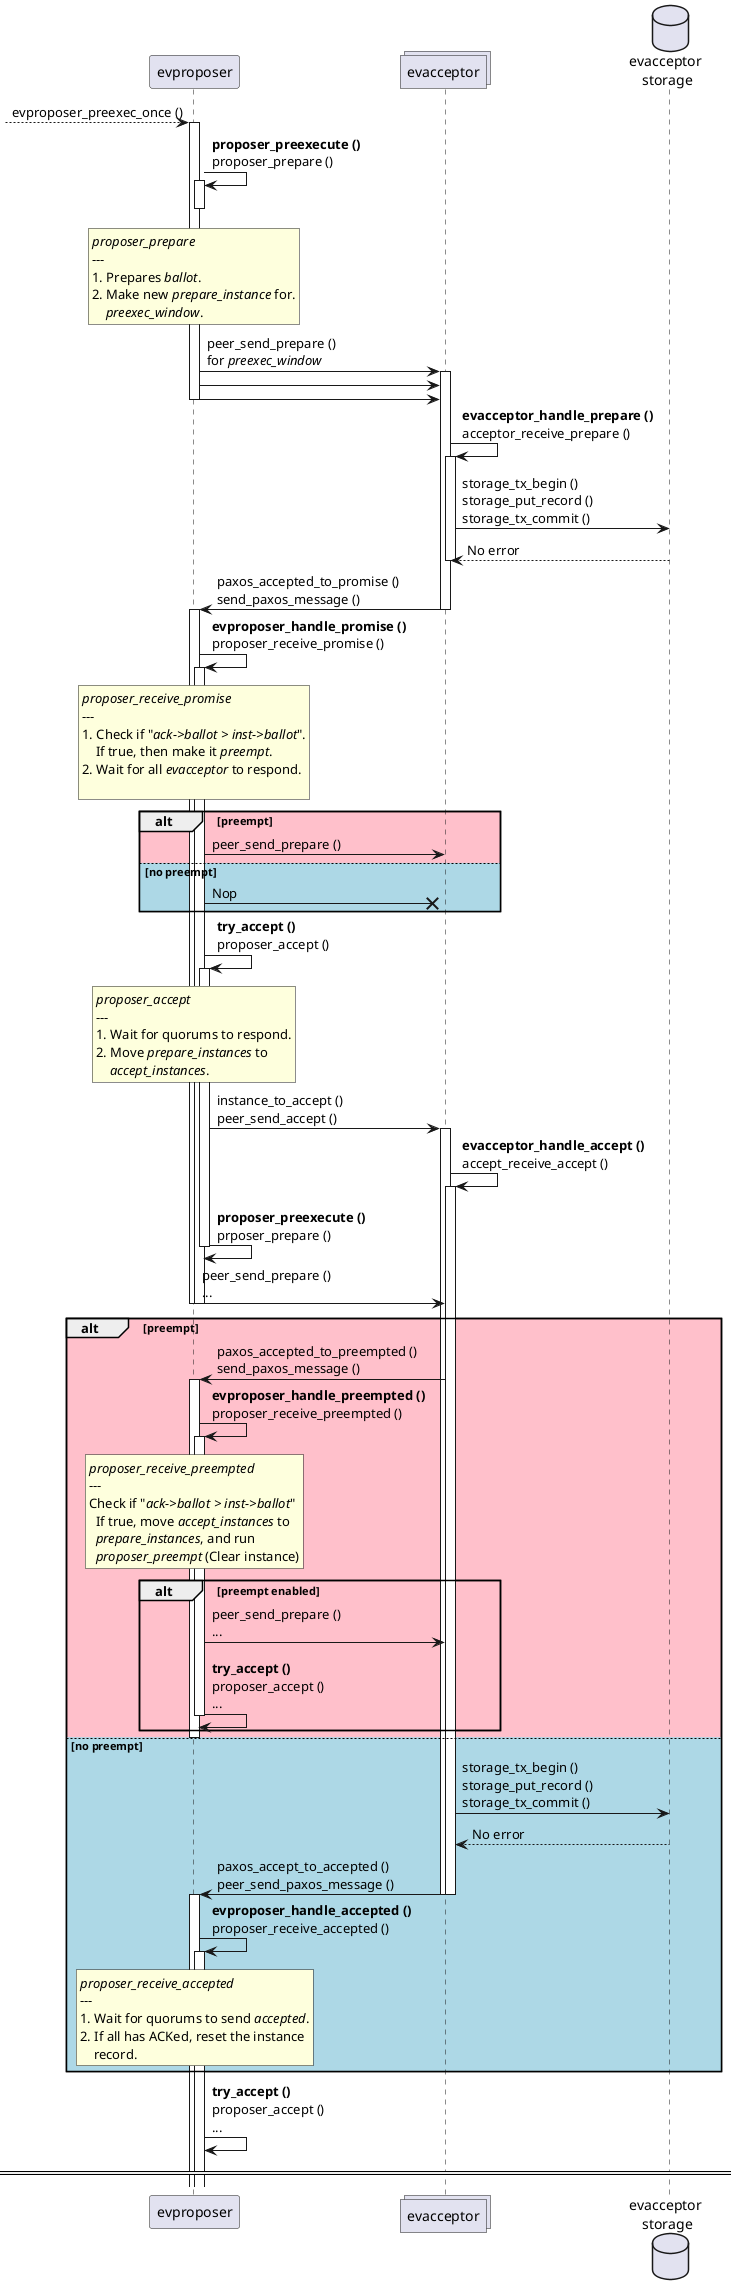 @startuml

?--> evproposer: evproposer_preexec_once ()

collections evacceptor

activate evproposer
evproposer -> evproposer: **proposer_preexecute ()** \nproposer_prepare ()

activate evproposer

rnote over evproposer
    //proposer_prepare//
    ---
    1. Prepares //ballot//.
    2. Make new //prepare_instance// for.
        //preexec_window//.
end note

'hnote over evproposer
'    for //preexec_window//
'end note
deactivate evproposer

evproposer -> evacceptor: peer_send_prepare () \nfor //preexec_window//
activate evacceptor
evproposer -> evacceptor
evproposer -> evacceptor

deactivate evproposer

evacceptor -> evacceptor: **evacceptor_handle_prepare ()**\nacceptor_receive_prepare ()

database "evacceptor \nstorage"
activate evacceptor
evacceptor -> "evacceptor \nstorage": storage_tx_begin () \nstorage_put_record ()\nstorage_tx_commit ()
"evacceptor \nstorage" --> evacceptor: No error
deactivate evacceptor

evacceptor -> evproposer: paxos_accepted_to_promise () \nsend_paxos_message ()

deactivate evacceptor
activate evproposer

evproposer -> evproposer: **evproposer_handle_promise ()** \nproposer_receive_promise ()
activate evproposer

rnote over evproposer
    //proposer_receive_promise//
    ---
    1. Check if "//ack->ballot > inst->ballot//".
        If true, then make it //preempt//.
    2. Wait for all //evacceptor// to respond.

end note

alt #Pink preempt 
    evproposer -> evacceptor: peer_send_prepare ()
else #Lightblue no preempt
    evproposer ->x evacceptor: Nop
end


evproposer -> evproposer: **try_accept ()** \nproposer_accept ()
activate evproposer

rnote over evproposer
    //proposer_accept//
    ---
    1. Wait for quorums to respond.
    2. Move //prepare_instances// to 
        //accept_instances//.
end note

evproposer -> evacceptor: instance_to_accept () \npeer_send_accept ()

activate evacceptor
evacceptor -> evacceptor: **evacceptor_handle_accept ()** \naccept_receive_accept ()
activate evacceptor

evproposer -> evproposer: **proposer_preexecute ()** \nprposer_prepare ()
deactivate evproposer

evproposer -> evacceptor: peer_send_prepare () \n...
deactivate evproposer
deactivate evproposer

alt #Pink preempt
    evacceptor -> evproposer: paxos_accepted_to_preempted () \nsend_paxos_message ()
    activate evproposer

    evproposer -> evproposer: **evproposer_handle_preempted ()** \nproposer_receive_preempted ()

    activate evproposer

    rnote over evproposer
        //proposer_receive_preempted//
        ---
        Check if "//ack->ballot > inst->ballot//"
          If true, move //accept_instances// to 
          //prepare_instances//, and run
          //proposer_preempt// (Clear instance)
    end note

    alt preempt enabled
    evproposer -> evacceptor: peer_send_prepare () \n...
    evproposer -> evproposer: **try_accept ()** \nproposer_accept () \n...  
    
    deactivate evproposer
    end

    deactivate evproposer

else #Lightblue no preempt
    evacceptor -> "evacceptor \nstorage": storage_tx_begin () \nstorage_put_record ()\nstorage_tx_commit ()
    "evacceptor \nstorage" --> evacceptor: No error

    evacceptor -> evproposer: paxos_accept_to_accepted ()\npeer_send_paxos_message ()
    deactivate evacceptor
    deactivate evacceptor
    activate evproposer
    

    evproposer -> evproposer: **evproposer_handle_accepted ()** \nproposer_receive_accepted ()

    activate evproposer


    rnote over evproposer
        //proposer_receive_accepted//
        ---
        1. Wait for quorums to send //accepted//.
        2. If all has ACKed, reset the instance 
            record.
    end note
end

evproposer -> evproposer: **try_accept ()** \nproposer_accept () \n...

====

@enduml